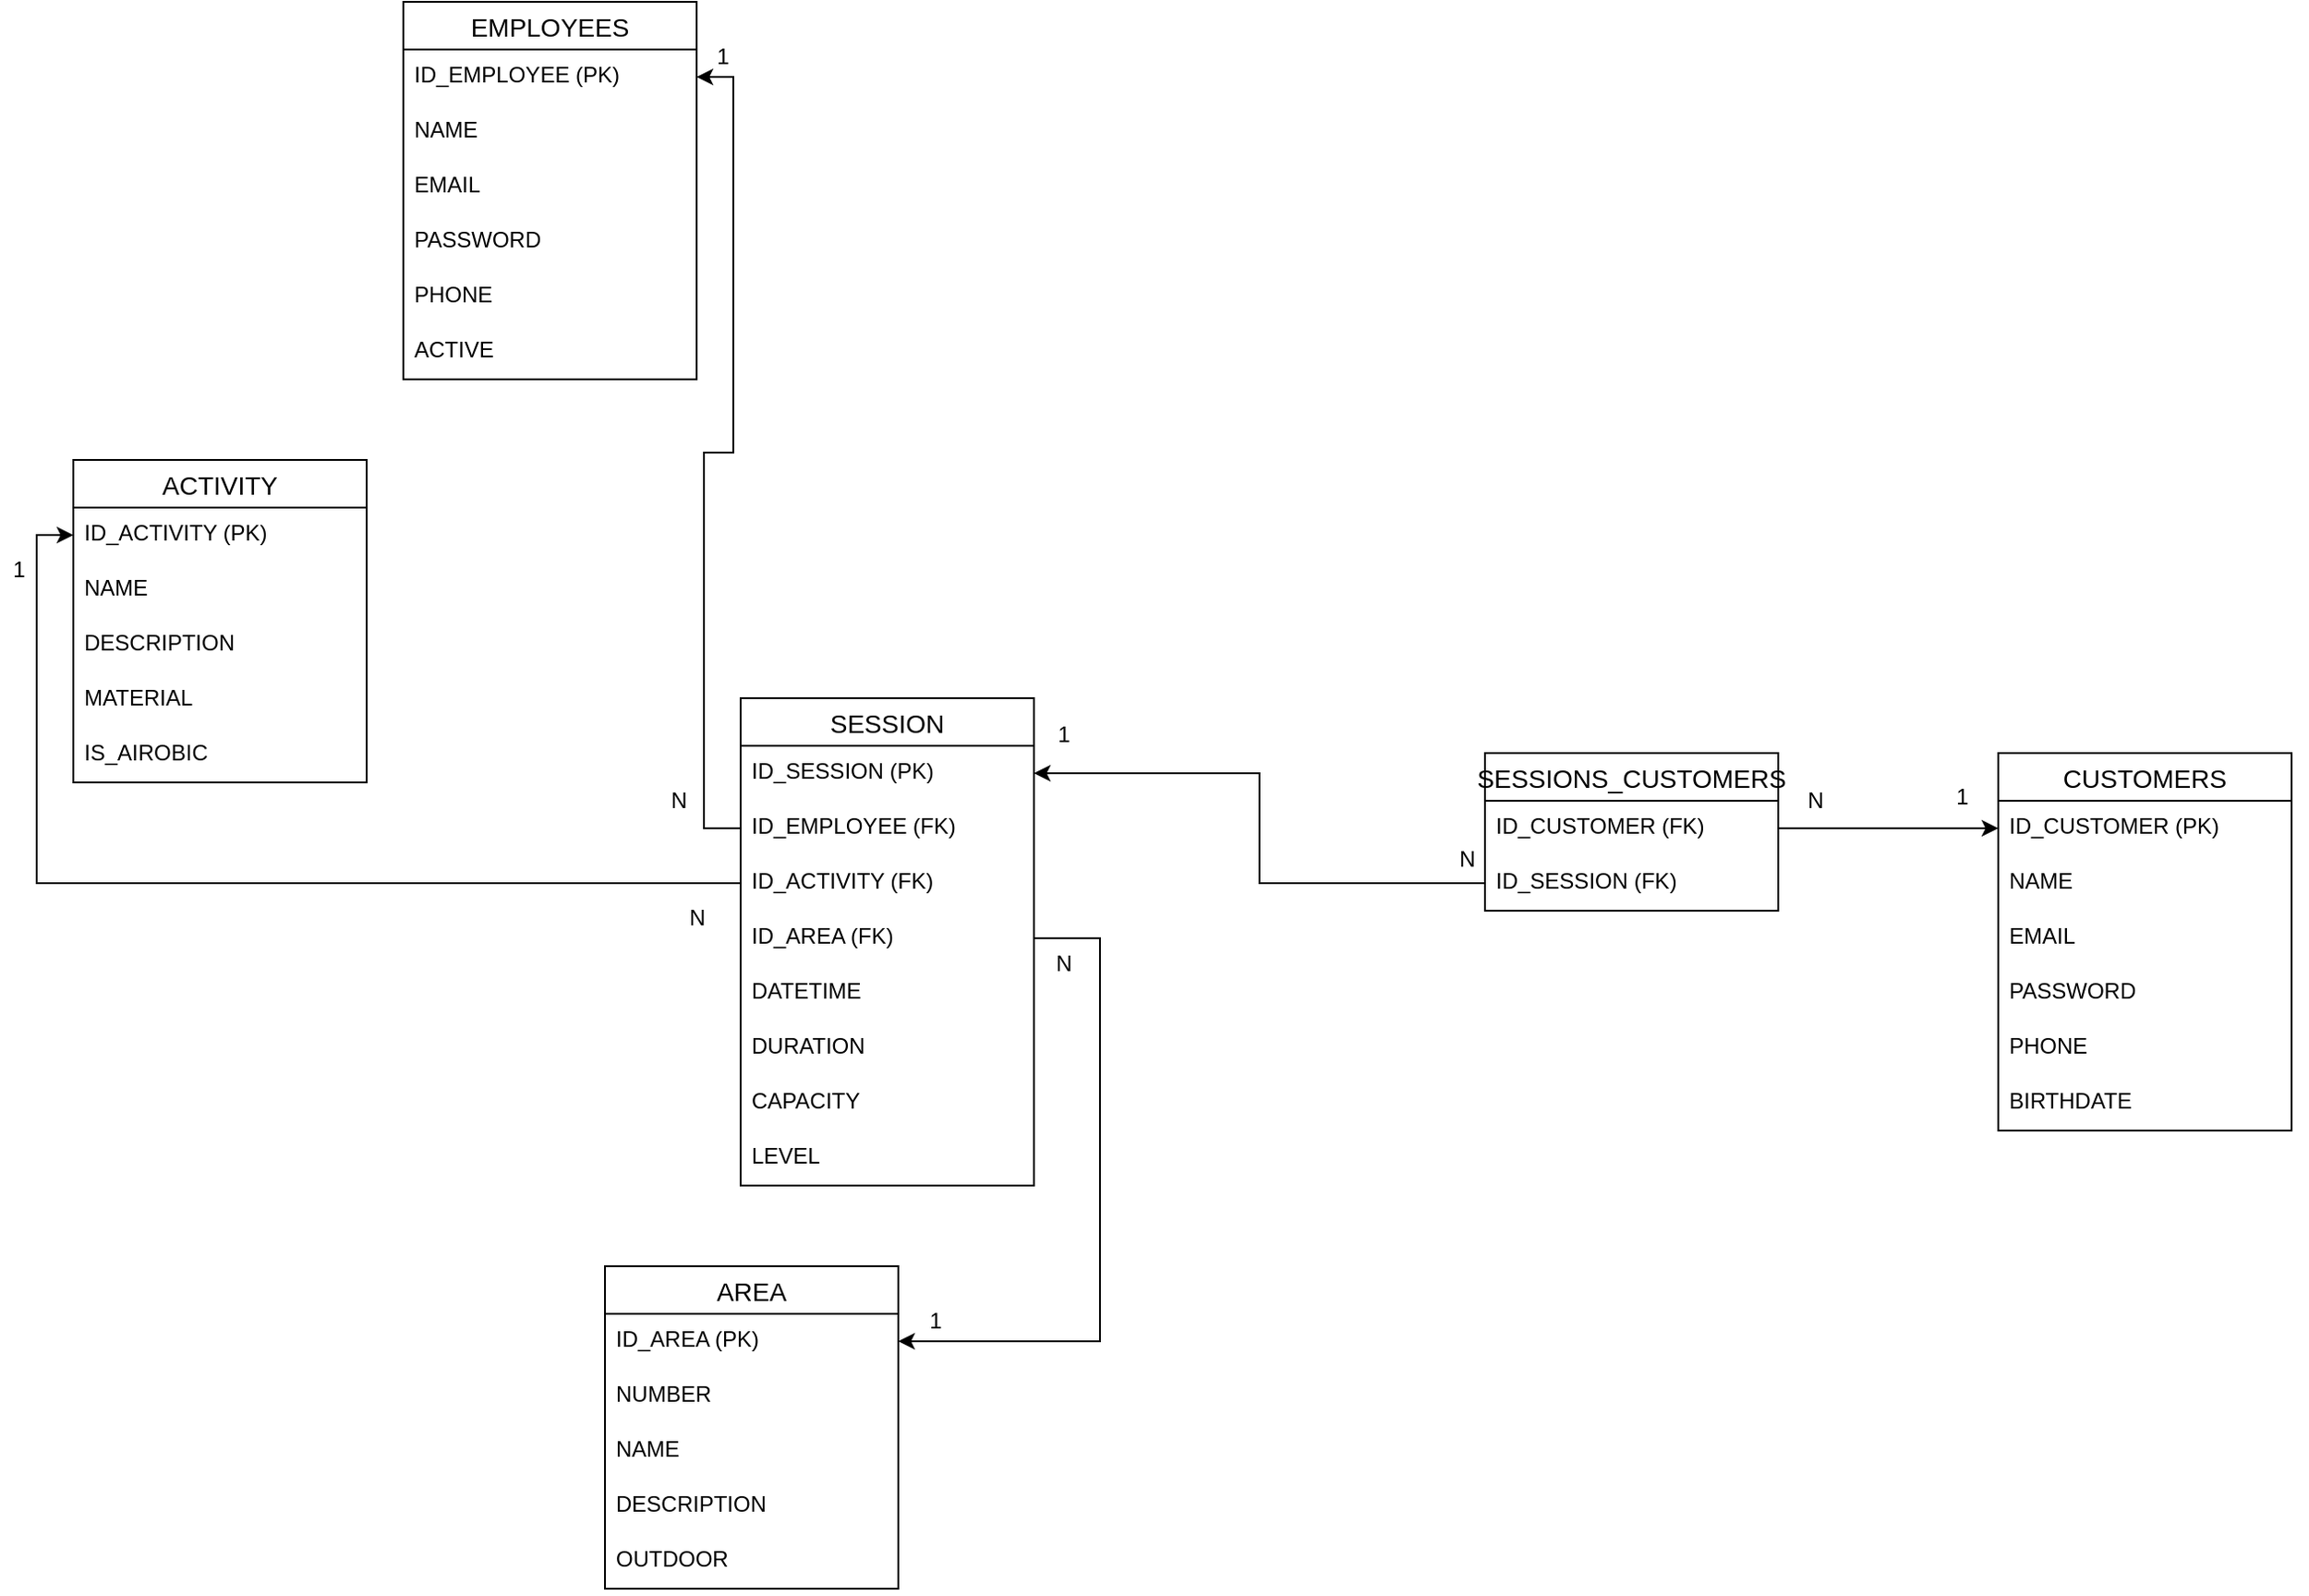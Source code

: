 <mxfile version="19.0.3" type="device"><diagram id="5CYism9q1fCz9XX-7f-5" name="Página-1"><mxGraphModel dx="2243" dy="1133" grid="1" gridSize="10" guides="1" tooltips="1" connect="1" arrows="1" fold="1" page="1" pageScale="1" pageWidth="827" pageHeight="1169" math="0" shadow="0"><root><mxCell id="0"/><mxCell id="1" parent="0"/><mxCell id="PGzjCO5PON77qIHbCI3S-3" value="CUSTOMERS" style="swimlane;fontStyle=0;childLayout=stackLayout;horizontal=1;startSize=26;horizontalStack=0;resizeParent=1;resizeParentMax=0;resizeLast=0;collapsible=1;marginBottom=0;align=center;fontSize=14;" parent="1" vertex="1"><mxGeometry x="1100" y="470" width="160" height="206" as="geometry"/></mxCell><mxCell id="PGzjCO5PON77qIHbCI3S-4" value="ID_CUSTOMER (PK)" style="text;strokeColor=none;fillColor=none;spacingLeft=4;spacingRight=4;overflow=hidden;rotatable=0;points=[[0,0.5],[1,0.5]];portConstraint=eastwest;fontSize=12;" parent="PGzjCO5PON77qIHbCI3S-3" vertex="1"><mxGeometry y="26" width="160" height="30" as="geometry"/></mxCell><mxCell id="RRdlvzYGH5U2QP1c3TZj-36" value="NAME" style="text;strokeColor=none;fillColor=none;spacingLeft=4;spacingRight=4;overflow=hidden;rotatable=0;points=[[0,0.5],[1,0.5]];portConstraint=eastwest;fontSize=12;" parent="PGzjCO5PON77qIHbCI3S-3" vertex="1"><mxGeometry y="56" width="160" height="30" as="geometry"/></mxCell><mxCell id="RRdlvzYGH5U2QP1c3TZj-37" value="EMAIL" style="text;strokeColor=none;fillColor=none;spacingLeft=4;spacingRight=4;overflow=hidden;rotatable=0;points=[[0,0.5],[1,0.5]];portConstraint=eastwest;fontSize=12;" parent="PGzjCO5PON77qIHbCI3S-3" vertex="1"><mxGeometry y="86" width="160" height="30" as="geometry"/></mxCell><mxCell id="RRdlvzYGH5U2QP1c3TZj-38" value="PASSWORD" style="text;strokeColor=none;fillColor=none;spacingLeft=4;spacingRight=4;overflow=hidden;rotatable=0;points=[[0,0.5],[1,0.5]];portConstraint=eastwest;fontSize=12;" parent="PGzjCO5PON77qIHbCI3S-3" vertex="1"><mxGeometry y="116" width="160" height="30" as="geometry"/></mxCell><mxCell id="RRdlvzYGH5U2QP1c3TZj-39" value="PHONE" style="text;strokeColor=none;fillColor=none;spacingLeft=4;spacingRight=4;overflow=hidden;rotatable=0;points=[[0,0.5],[1,0.5]];portConstraint=eastwest;fontSize=12;" parent="PGzjCO5PON77qIHbCI3S-3" vertex="1"><mxGeometry y="146" width="160" height="30" as="geometry"/></mxCell><mxCell id="RRdlvzYGH5U2QP1c3TZj-41" value="BIRTHDATE" style="text;strokeColor=none;fillColor=none;spacingLeft=4;spacingRight=4;overflow=hidden;rotatable=0;points=[[0,0.5],[1,0.5]];portConstraint=eastwest;fontSize=12;" parent="PGzjCO5PON77qIHbCI3S-3" vertex="1"><mxGeometry y="176" width="160" height="30" as="geometry"/></mxCell><mxCell id="TyOSJIykAoBerqUnBOCq-1" style="edgeStyle=none;rounded=0;orthogonalLoop=1;jettySize=auto;html=1;exitX=1;exitY=0.5;exitDx=0;exitDy=0;" parent="PGzjCO5PON77qIHbCI3S-3" source="PGzjCO5PON77qIHbCI3S-4" target="PGzjCO5PON77qIHbCI3S-4" edge="1"><mxGeometry relative="1" as="geometry"/></mxCell><mxCell id="PGzjCO5PON77qIHbCI3S-12" value="AREA" style="swimlane;fontStyle=0;childLayout=stackLayout;horizontal=1;startSize=26;horizontalStack=0;resizeParent=1;resizeParentMax=0;resizeLast=0;collapsible=1;marginBottom=0;align=center;fontSize=14;" parent="1" vertex="1"><mxGeometry x="340" y="750" width="160" height="176" as="geometry"/></mxCell><mxCell id="PGzjCO5PON77qIHbCI3S-13" value="ID_AREA (PK)" style="text;strokeColor=none;fillColor=none;spacingLeft=4;spacingRight=4;overflow=hidden;rotatable=0;points=[[0,0.5],[1,0.5]];portConstraint=eastwest;fontSize=12;" parent="PGzjCO5PON77qIHbCI3S-12" vertex="1"><mxGeometry y="26" width="160" height="30" as="geometry"/></mxCell><mxCell id="lBex2ostXITg3NktF5AI-43" value="NUMBER" style="text;strokeColor=none;fillColor=none;spacingLeft=4;spacingRight=4;overflow=hidden;rotatable=0;points=[[0,0.5],[1,0.5]];portConstraint=eastwest;fontSize=12;" parent="PGzjCO5PON77qIHbCI3S-12" vertex="1"><mxGeometry y="56" width="160" height="30" as="geometry"/></mxCell><mxCell id="lBex2ostXITg3NktF5AI-40" value="NAME" style="text;strokeColor=none;fillColor=none;spacingLeft=4;spacingRight=4;overflow=hidden;rotatable=0;points=[[0,0.5],[1,0.5]];portConstraint=eastwest;fontSize=12;" parent="PGzjCO5PON77qIHbCI3S-12" vertex="1"><mxGeometry y="86" width="160" height="30" as="geometry"/></mxCell><mxCell id="lBex2ostXITg3NktF5AI-41" value="DESCRIPTION" style="text;strokeColor=none;fillColor=none;spacingLeft=4;spacingRight=4;overflow=hidden;rotatable=0;points=[[0,0.5],[1,0.5]];portConstraint=eastwest;fontSize=12;" parent="PGzjCO5PON77qIHbCI3S-12" vertex="1"><mxGeometry y="116" width="160" height="30" as="geometry"/></mxCell><mxCell id="lBex2ostXITg3NktF5AI-42" value="OUTDOOR" style="text;strokeColor=none;fillColor=none;spacingLeft=4;spacingRight=4;overflow=hidden;rotatable=0;points=[[0,0.5],[1,0.5]];portConstraint=eastwest;fontSize=12;" parent="PGzjCO5PON77qIHbCI3S-12" vertex="1"><mxGeometry y="146" width="160" height="30" as="geometry"/></mxCell><mxCell id="PGzjCO5PON77qIHbCI3S-18" value="SESSION" style="swimlane;fontStyle=0;childLayout=stackLayout;horizontal=1;startSize=26;horizontalStack=0;resizeParent=1;resizeParentMax=0;resizeLast=0;collapsible=1;marginBottom=0;align=center;fontSize=14;" parent="1" vertex="1"><mxGeometry x="414" y="440" width="160" height="266" as="geometry"/></mxCell><mxCell id="lBex2ostXITg3NktF5AI-23" value="ID_SESSION (PK)" style="text;strokeColor=none;fillColor=none;spacingLeft=4;spacingRight=4;overflow=hidden;rotatable=0;points=[[0,0.5],[1,0.5]];portConstraint=eastwest;fontSize=12;" parent="PGzjCO5PON77qIHbCI3S-18" vertex="1"><mxGeometry y="26" width="160" height="30" as="geometry"/></mxCell><mxCell id="RRdlvzYGH5U2QP1c3TZj-6" value="ID_EMPLOYEE (FK)" style="text;strokeColor=none;fillColor=none;spacingLeft=4;spacingRight=4;overflow=hidden;rotatable=0;points=[[0,0.5],[1,0.5]];portConstraint=eastwest;fontSize=12;" parent="PGzjCO5PON77qIHbCI3S-18" vertex="1"><mxGeometry y="56" width="160" height="30" as="geometry"/></mxCell><mxCell id="lBex2ostXITg3NktF5AI-44" value="ID_ACTIVITY (FK)" style="text;strokeColor=none;fillColor=none;spacingLeft=4;spacingRight=4;overflow=hidden;rotatable=0;points=[[0,0.5],[1,0.5]];portConstraint=eastwest;fontSize=12;fontStyle=0" parent="PGzjCO5PON77qIHbCI3S-18" vertex="1"><mxGeometry y="86" width="160" height="30" as="geometry"/></mxCell><mxCell id="RRdlvzYGH5U2QP1c3TZj-2" value="ID_AREA (FK)" style="text;strokeColor=none;fillColor=none;spacingLeft=4;spacingRight=4;overflow=hidden;rotatable=0;points=[[0,0.5],[1,0.5]];portConstraint=eastwest;fontSize=12;fontStyle=0" parent="PGzjCO5PON77qIHbCI3S-18" vertex="1"><mxGeometry y="116" width="160" height="30" as="geometry"/></mxCell><mxCell id="lBex2ostXITg3NktF5AI-25" value="DATETIME" style="text;strokeColor=none;fillColor=none;spacingLeft=4;spacingRight=4;overflow=hidden;rotatable=0;points=[[0,0.5],[1,0.5]];portConstraint=eastwest;fontSize=12;fontStyle=0" parent="PGzjCO5PON77qIHbCI3S-18" vertex="1"><mxGeometry y="146" width="160" height="30" as="geometry"/></mxCell><mxCell id="RRdlvzYGH5U2QP1c3TZj-42" value="DURATION" style="text;strokeColor=none;fillColor=none;spacingLeft=4;spacingRight=4;overflow=hidden;rotatable=0;points=[[0,0.5],[1,0.5]];portConstraint=eastwest;fontSize=12;fontStyle=0" parent="PGzjCO5PON77qIHbCI3S-18" vertex="1"><mxGeometry y="176" width="160" height="30" as="geometry"/></mxCell><mxCell id="RRdlvzYGH5U2QP1c3TZj-35" value="CAPACITY" style="text;strokeColor=none;fillColor=none;spacingLeft=4;spacingRight=4;overflow=hidden;rotatable=0;points=[[0,0.5],[1,0.5]];portConstraint=eastwest;fontSize=12;fontStyle=0" parent="PGzjCO5PON77qIHbCI3S-18" vertex="1"><mxGeometry y="206" width="160" height="30" as="geometry"/></mxCell><mxCell id="RRdlvzYGH5U2QP1c3TZj-43" value="LEVEL" style="text;strokeColor=none;fillColor=none;spacingLeft=4;spacingRight=4;overflow=hidden;rotatable=0;points=[[0,0.5],[1,0.5]];portConstraint=eastwest;fontSize=12;fontStyle=0" parent="PGzjCO5PON77qIHbCI3S-18" vertex="1"><mxGeometry y="236" width="160" height="30" as="geometry"/></mxCell><mxCell id="PGzjCO5PON77qIHbCI3S-33" value="EMPLOYEES" style="swimlane;fontStyle=0;childLayout=stackLayout;horizontal=1;startSize=26;horizontalStack=0;resizeParent=1;resizeParentMax=0;resizeLast=0;collapsible=1;marginBottom=0;align=center;fontSize=14;" parent="1" vertex="1"><mxGeometry x="230" y="60" width="160" height="206" as="geometry"/></mxCell><mxCell id="PGzjCO5PON77qIHbCI3S-34" value="ID_EMPLOYEE (PK)" style="text;strokeColor=none;fillColor=none;spacingLeft=4;spacingRight=4;overflow=hidden;rotatable=0;points=[[0,0.5],[1,0.5]];portConstraint=eastwest;fontSize=12;" parent="PGzjCO5PON77qIHbCI3S-33" vertex="1"><mxGeometry y="26" width="160" height="30" as="geometry"/></mxCell><mxCell id="RRdlvzYGH5U2QP1c3TZj-19" value="NAME" style="text;strokeColor=none;fillColor=none;spacingLeft=4;spacingRight=4;overflow=hidden;rotatable=0;points=[[0,0.5],[1,0.5]];portConstraint=eastwest;fontSize=12;" parent="PGzjCO5PON77qIHbCI3S-33" vertex="1"><mxGeometry y="56" width="160" height="30" as="geometry"/></mxCell><mxCell id="RRdlvzYGH5U2QP1c3TZj-20" value="EMAIL" style="text;strokeColor=none;fillColor=none;spacingLeft=4;spacingRight=4;overflow=hidden;rotatable=0;points=[[0,0.5],[1,0.5]];portConstraint=eastwest;fontSize=12;" parent="PGzjCO5PON77qIHbCI3S-33" vertex="1"><mxGeometry y="86" width="160" height="30" as="geometry"/></mxCell><mxCell id="RRdlvzYGH5U2QP1c3TZj-21" value="PASSWORD" style="text;strokeColor=none;fillColor=none;spacingLeft=4;spacingRight=4;overflow=hidden;rotatable=0;points=[[0,0.5],[1,0.5]];portConstraint=eastwest;fontSize=12;" parent="PGzjCO5PON77qIHbCI3S-33" vertex="1"><mxGeometry y="116" width="160" height="30" as="geometry"/></mxCell><mxCell id="RRdlvzYGH5U2QP1c3TZj-40" value="PHONE" style="text;strokeColor=none;fillColor=none;spacingLeft=4;spacingRight=4;overflow=hidden;rotatable=0;points=[[0,0.5],[1,0.5]];portConstraint=eastwest;fontSize=12;" parent="PGzjCO5PON77qIHbCI3S-33" vertex="1"><mxGeometry y="146" width="160" height="30" as="geometry"/></mxCell><mxCell id="RRdlvzYGH5U2QP1c3TZj-22" value="ACTIVE" style="text;strokeColor=none;fillColor=none;spacingLeft=4;spacingRight=4;overflow=hidden;rotatable=0;points=[[0,0.5],[1,0.5]];portConstraint=eastwest;fontSize=12;" parent="PGzjCO5PON77qIHbCI3S-33" vertex="1"><mxGeometry y="176" width="160" height="30" as="geometry"/></mxCell><mxCell id="lDzLkGo1oz-MD6iO0Lj2-32" style="edgeStyle=orthogonalEdgeStyle;rounded=0;orthogonalLoop=1;jettySize=auto;html=1;exitX=0.5;exitY=1;exitDx=0;exitDy=0;" parent="1" edge="1"><mxGeometry relative="1" as="geometry"><mxPoint x="475" y="390" as="sourcePoint"/><mxPoint x="475" y="390" as="targetPoint"/></mxGeometry></mxCell><mxCell id="lBex2ostXITg3NktF5AI-9" value="1" style="text;html=1;align=center;verticalAlign=middle;resizable=0;points=[];autosize=1;strokeColor=none;fillColor=none;" parent="1" vertex="1"><mxGeometry x="510" y="770" width="20" height="20" as="geometry"/></mxCell><mxCell id="lBex2ostXITg3NktF5AI-10" value="N" style="text;html=1;align=center;verticalAlign=middle;resizable=0;points=[];autosize=1;strokeColor=none;fillColor=none;" parent="1" vertex="1"><mxGeometry x="580" y="575" width="20" height="20" as="geometry"/></mxCell><mxCell id="lBex2ostXITg3NktF5AI-11" value="ACTIVITY" style="swimlane;fontStyle=0;childLayout=stackLayout;horizontal=1;startSize=26;horizontalStack=0;resizeParent=1;resizeParentMax=0;resizeLast=0;collapsible=1;marginBottom=0;align=center;fontSize=14;" parent="1" vertex="1"><mxGeometry x="50" y="310" width="160" height="176" as="geometry"/></mxCell><mxCell id="lBex2ostXITg3NktF5AI-12" value="ID_ACTIVITY (PK)" style="text;strokeColor=none;fillColor=none;spacingLeft=4;spacingRight=4;overflow=hidden;rotatable=0;points=[[0,0.5],[1,0.5]];portConstraint=eastwest;fontSize=12;" parent="lBex2ostXITg3NktF5AI-11" vertex="1"><mxGeometry y="26" width="160" height="30" as="geometry"/></mxCell><mxCell id="RRdlvzYGH5U2QP1c3TZj-14" value="NAME" style="text;strokeColor=none;fillColor=none;spacingLeft=4;spacingRight=4;overflow=hidden;rotatable=0;points=[[0,0.5],[1,0.5]];portConstraint=eastwest;fontSize=12;" parent="lBex2ostXITg3NktF5AI-11" vertex="1"><mxGeometry y="56" width="160" height="30" as="geometry"/></mxCell><mxCell id="RRdlvzYGH5U2QP1c3TZj-15" value="DESCRIPTION" style="text;strokeColor=none;fillColor=none;spacingLeft=4;spacingRight=4;overflow=hidden;rotatable=0;points=[[0,0.5],[1,0.5]];portConstraint=eastwest;fontSize=12;" parent="lBex2ostXITg3NktF5AI-11" vertex="1"><mxGeometry y="86" width="160" height="30" as="geometry"/></mxCell><mxCell id="RRdlvzYGH5U2QP1c3TZj-16" value="MATERIAL" style="text;strokeColor=none;fillColor=none;spacingLeft=4;spacingRight=4;overflow=hidden;rotatable=0;points=[[0,0.5],[1,0.5]];portConstraint=eastwest;fontSize=12;" parent="lBex2ostXITg3NktF5AI-11" vertex="1"><mxGeometry y="116" width="160" height="30" as="geometry"/></mxCell><mxCell id="RRdlvzYGH5U2QP1c3TZj-54" value="IS_AIROBIC" style="text;strokeColor=none;fillColor=none;spacingLeft=4;spacingRight=4;overflow=hidden;rotatable=0;points=[[0,0.5],[1,0.5]];portConstraint=eastwest;fontSize=12;" parent="lBex2ostXITg3NktF5AI-11" vertex="1"><mxGeometry y="146" width="160" height="30" as="geometry"/></mxCell><mxCell id="lBex2ostXITg3NktF5AI-13" style="edgeStyle=none;rounded=0;orthogonalLoop=1;jettySize=auto;html=1;exitX=1;exitY=0.5;exitDx=0;exitDy=0;" parent="lBex2ostXITg3NktF5AI-11" edge="1"><mxGeometry relative="1" as="geometry"><mxPoint x="160" y="-19" as="sourcePoint"/><mxPoint x="160" y="-19" as="targetPoint"/></mxGeometry></mxCell><mxCell id="lBex2ostXITg3NktF5AI-17" value="N" style="text;html=1;align=center;verticalAlign=middle;resizable=0;points=[];autosize=1;strokeColor=none;fillColor=none;" parent="1" vertex="1"><mxGeometry x="380" y="550" width="20" height="20" as="geometry"/></mxCell><mxCell id="lBex2ostXITg3NktF5AI-18" value="N" style="text;html=1;align=center;verticalAlign=middle;resizable=0;points=[];autosize=1;strokeColor=none;fillColor=none;" parent="1" vertex="1"><mxGeometry x="800" y="518" width="20" height="20" as="geometry"/></mxCell><mxCell id="lBex2ostXITg3NktF5AI-20" value="1" style="text;html=1;align=center;verticalAlign=middle;resizable=0;points=[];autosize=1;strokeColor=none;fillColor=none;" parent="1" vertex="1"><mxGeometry x="10" y="360" width="20" height="20" as="geometry"/></mxCell><mxCell id="lBex2ostXITg3NktF5AI-29" value="1" style="text;html=1;align=center;verticalAlign=middle;resizable=0;points=[];autosize=1;strokeColor=none;fillColor=none;" parent="1" vertex="1"><mxGeometry x="394" y="80" width="20" height="20" as="geometry"/></mxCell><mxCell id="RRdlvzYGH5U2QP1c3TZj-4" style="edgeStyle=orthogonalEdgeStyle;rounded=0;orthogonalLoop=1;jettySize=auto;html=1;entryX=0;entryY=0.5;entryDx=0;entryDy=0;" parent="1" source="lBex2ostXITg3NktF5AI-44" target="lBex2ostXITg3NktF5AI-12" edge="1"><mxGeometry relative="1" as="geometry"/></mxCell><mxCell id="RRdlvzYGH5U2QP1c3TZj-11" style="edgeStyle=orthogonalEdgeStyle;rounded=0;orthogonalLoop=1;jettySize=auto;html=1;" parent="1" source="RRdlvzYGH5U2QP1c3TZj-2" target="PGzjCO5PON77qIHbCI3S-13" edge="1"><mxGeometry relative="1" as="geometry"><Array as="points"><mxPoint x="610" y="571"/><mxPoint x="610" y="791"/></Array></mxGeometry></mxCell><mxCell id="RRdlvzYGH5U2QP1c3TZj-12" value="1" style="text;html=1;align=center;verticalAlign=middle;resizable=0;points=[];autosize=1;strokeColor=none;fillColor=none;" parent="1" vertex="1"><mxGeometry x="1070" y="484" width="20" height="20" as="geometry"/></mxCell><mxCell id="RRdlvzYGH5U2QP1c3TZj-26" style="edgeStyle=orthogonalEdgeStyle;rounded=0;orthogonalLoop=1;jettySize=auto;html=1;entryX=1;entryY=0.5;entryDx=0;entryDy=0;" parent="1" source="RRdlvzYGH5U2QP1c3TZj-6" target="PGzjCO5PON77qIHbCI3S-34" edge="1"><mxGeometry relative="1" as="geometry"/></mxCell><mxCell id="RRdlvzYGH5U2QP1c3TZj-27" value="SESSIONS_CUSTOMERS" style="swimlane;fontStyle=0;childLayout=stackLayout;horizontal=1;startSize=26;horizontalStack=0;resizeParent=1;resizeParentMax=0;resizeLast=0;collapsible=1;marginBottom=0;align=center;fontSize=14;" parent="1" vertex="1"><mxGeometry x="820" y="470" width="160" height="86" as="geometry"/></mxCell><mxCell id="RRdlvzYGH5U2QP1c3TZj-29" style="edgeStyle=none;rounded=0;orthogonalLoop=1;jettySize=auto;html=1;exitX=1;exitY=0.5;exitDx=0;exitDy=0;" parent="RRdlvzYGH5U2QP1c3TZj-27" source="RRdlvzYGH5U2QP1c3TZj-28" target="RRdlvzYGH5U2QP1c3TZj-28" edge="1"><mxGeometry relative="1" as="geometry"/></mxCell><mxCell id="RRdlvzYGH5U2QP1c3TZj-31" value="ID_CUSTOMER (FK)" style="text;strokeColor=none;fillColor=none;spacingLeft=4;spacingRight=4;overflow=hidden;rotatable=0;points=[[0,0.5],[1,0.5]];portConstraint=eastwest;fontSize=12;" parent="RRdlvzYGH5U2QP1c3TZj-27" vertex="1"><mxGeometry y="26" width="160" height="30" as="geometry"/></mxCell><mxCell id="RRdlvzYGH5U2QP1c3TZj-28" value="ID_SESSION (FK)" style="text;strokeColor=none;fillColor=none;spacingLeft=4;spacingRight=4;overflow=hidden;rotatable=0;points=[[0,0.5],[1,0.5]];portConstraint=eastwest;fontSize=12;" parent="RRdlvzYGH5U2QP1c3TZj-27" vertex="1"><mxGeometry y="56" width="160" height="30" as="geometry"/></mxCell><mxCell id="RRdlvzYGH5U2QP1c3TZj-30" value="1" style="text;html=1;align=center;verticalAlign=middle;resizable=0;points=[];autosize=1;strokeColor=none;fillColor=none;" parent="1" vertex="1"><mxGeometry x="580" y="450" width="20" height="20" as="geometry"/></mxCell><mxCell id="RRdlvzYGH5U2QP1c3TZj-32" style="edgeStyle=orthogonalEdgeStyle;rounded=0;orthogonalLoop=1;jettySize=auto;html=1;" parent="1" source="RRdlvzYGH5U2QP1c3TZj-31" target="PGzjCO5PON77qIHbCI3S-4" edge="1"><mxGeometry relative="1" as="geometry"/></mxCell><mxCell id="RRdlvzYGH5U2QP1c3TZj-33" value="N" style="text;html=1;align=center;verticalAlign=middle;resizable=0;points=[];autosize=1;strokeColor=none;fillColor=none;" parent="1" vertex="1"><mxGeometry x="990" y="486" width="20" height="20" as="geometry"/></mxCell><mxCell id="RRdlvzYGH5U2QP1c3TZj-34" style="edgeStyle=orthogonalEdgeStyle;rounded=0;orthogonalLoop=1;jettySize=auto;html=1;" parent="1" source="RRdlvzYGH5U2QP1c3TZj-28" target="lBex2ostXITg3NktF5AI-23" edge="1"><mxGeometry relative="1" as="geometry"/></mxCell><mxCell id="Ubd-xY9uQMsNC_tTy9rd-1" value="N" style="text;html=1;align=center;verticalAlign=middle;resizable=0;points=[];autosize=1;strokeColor=none;fillColor=none;" vertex="1" parent="1"><mxGeometry x="370" y="486" width="20" height="20" as="geometry"/></mxCell></root></mxGraphModel></diagram></mxfile>